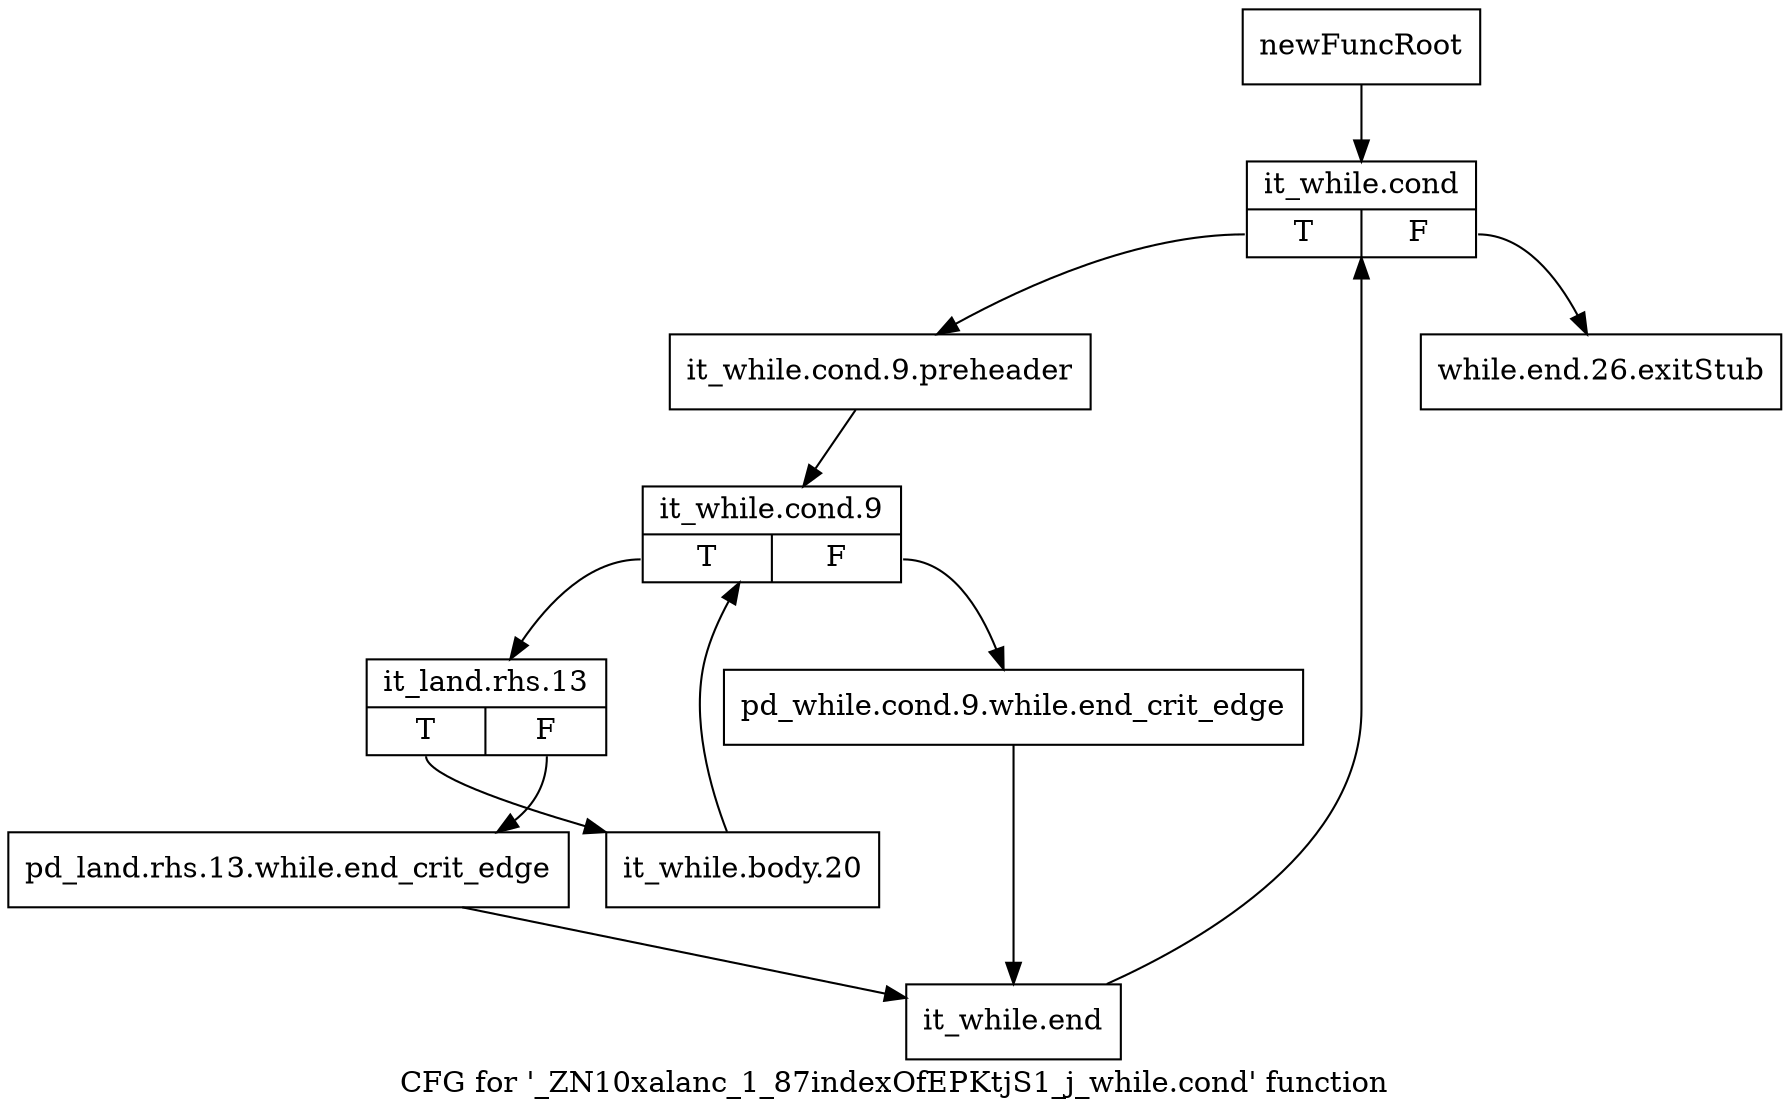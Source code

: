digraph "CFG for '_ZN10xalanc_1_87indexOfEPKtjS1_j_while.cond' function" {
	label="CFG for '_ZN10xalanc_1_87indexOfEPKtjS1_j_while.cond' function";

	Node0x9d2ec00 [shape=record,label="{newFuncRoot}"];
	Node0x9d2ec00 -> Node0x9d2eca0;
	Node0x9d2ec50 [shape=record,label="{while.end.26.exitStub}"];
	Node0x9d2eca0 [shape=record,label="{it_while.cond|{<s0>T|<s1>F}}"];
	Node0x9d2eca0:s0 -> Node0x9d2ecf0;
	Node0x9d2eca0:s1 -> Node0x9d2ec50;
	Node0x9d2ecf0 [shape=record,label="{it_while.cond.9.preheader}"];
	Node0x9d2ecf0 -> Node0x9d2ed40;
	Node0x9d2ed40 [shape=record,label="{it_while.cond.9|{<s0>T|<s1>F}}"];
	Node0x9d2ed40:s0 -> Node0x9d2ede0;
	Node0x9d2ed40:s1 -> Node0x9d2ed90;
	Node0x9d2ed90 [shape=record,label="{pd_while.cond.9.while.end_crit_edge}"];
	Node0x9d2ed90 -> Node0x9d2ef60;
	Node0x9d2ede0 [shape=record,label="{it_land.rhs.13|{<s0>T|<s1>F}}"];
	Node0x9d2ede0:s0 -> Node0x9d2efb0;
	Node0x9d2ede0:s1 -> Node0x9d2ef10;
	Node0x9d2ef10 [shape=record,label="{pd_land.rhs.13.while.end_crit_edge}"];
	Node0x9d2ef10 -> Node0x9d2ef60;
	Node0x9d2ef60 [shape=record,label="{it_while.end}"];
	Node0x9d2ef60 -> Node0x9d2eca0;
	Node0x9d2efb0 [shape=record,label="{it_while.body.20}"];
	Node0x9d2efb0 -> Node0x9d2ed40;
}
